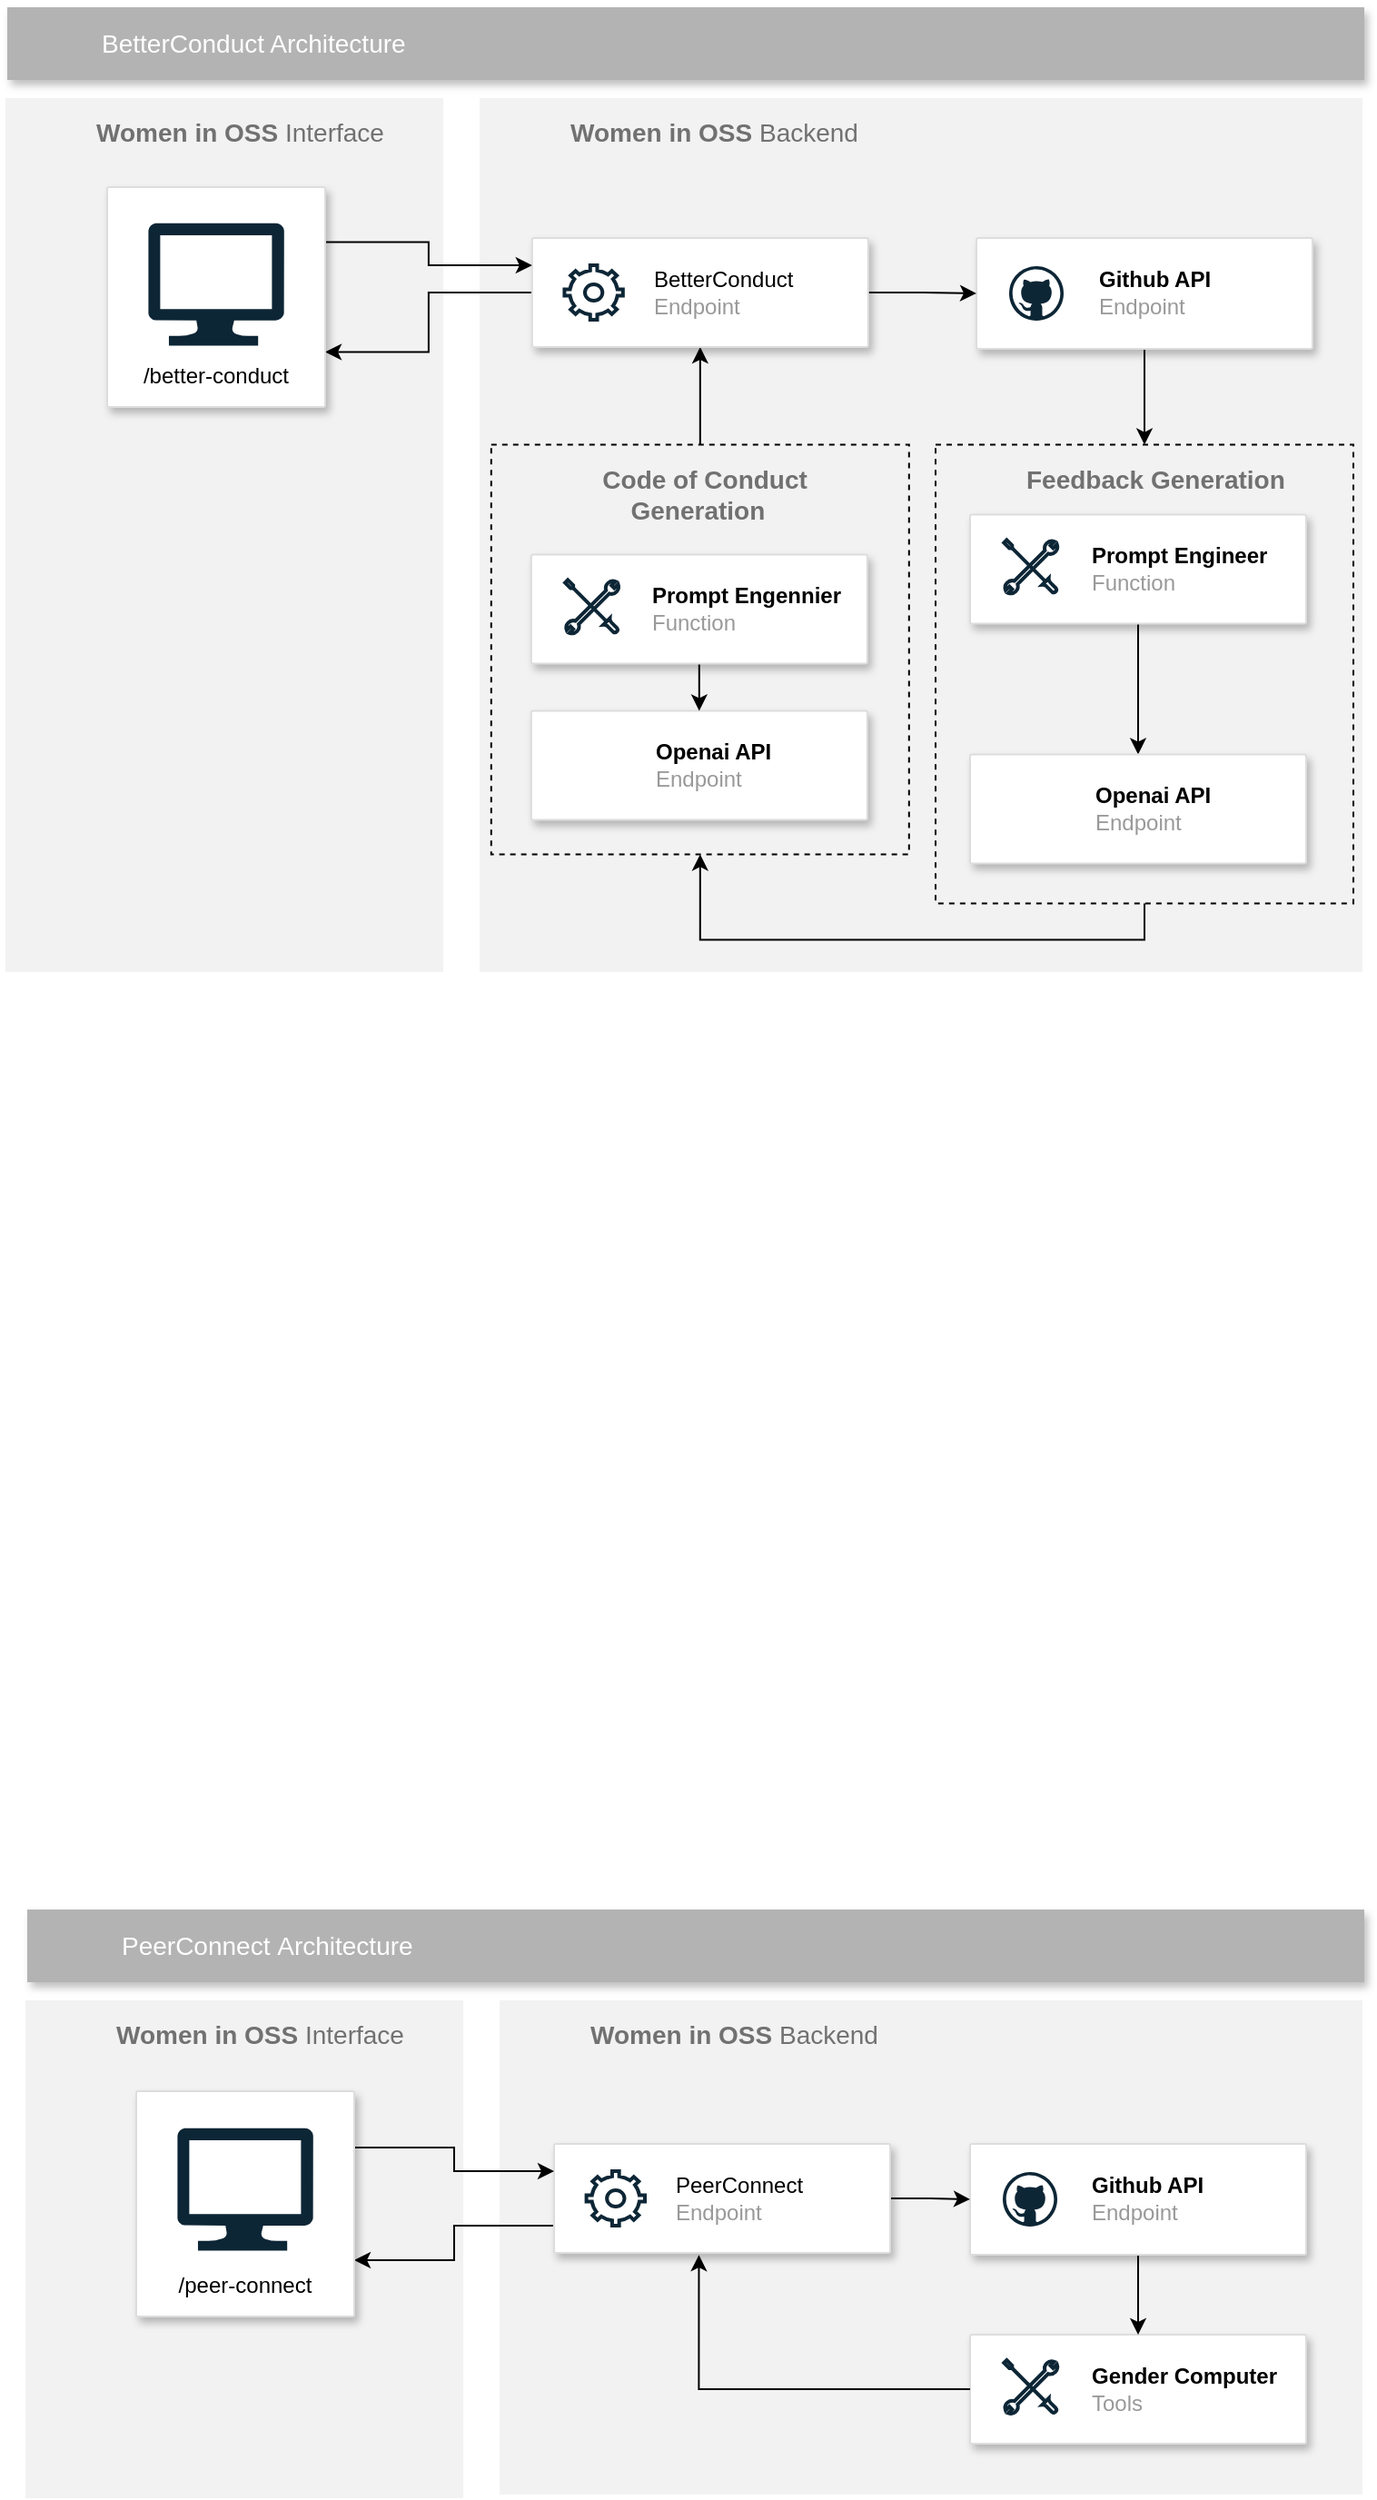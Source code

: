 <mxfile version="26.2.9">
  <diagram id="sJy7KYNNfT1A8SJYINxl" name="Página-1">
    <mxGraphModel dx="1005" dy="375" grid="0" gridSize="10" guides="0" tooltips="1" connect="1" arrows="1" fold="1" page="0" pageScale="1" pageWidth="827" pageHeight="1169" math="0" shadow="0">
      <root>
        <mxCell id="0" />
        <mxCell id="1" parent="0" />
        <mxCell id="Hcz2l3Ysa-zSbeDbo6f4-1" value="&lt;b&gt;Women in OSS &lt;/b&gt;Interface" style="fillColor=#F2F2F2;strokeColor=none;shadow=0;gradientColor=none;fontSize=14;align=left;spacing=10;fontColor=#717171;9E9E9E;verticalAlign=top;spacingTop=-4;fontStyle=0;spacingLeft=40;html=1;container=0;" parent="1" vertex="1">
          <mxGeometry x="79" y="170" width="241" height="481" as="geometry" />
        </mxCell>
        <mxCell id="Hcz2l3Ysa-zSbeDbo6f4-2" value="&lt;b&gt;Women in OSS &lt;/b&gt;Backend" style="fillColor=#F2F2F2;strokeColor=none;shadow=0;gradientColor=none;fontSize=14;align=left;spacing=10;fontColor=#717171;9E9E9E;verticalAlign=top;spacingTop=-4;fontStyle=0;spacingLeft=40;html=1;container=0;" parent="1" vertex="1">
          <mxGeometry x="340" y="170" width="486" height="481" as="geometry" />
        </mxCell>
        <mxCell id="IWcA2ipOrFD6gKCw1jwH-4" style="edgeStyle=orthogonalEdgeStyle;rounded=0;orthogonalLoop=1;jettySize=auto;html=1;entryX=0.5;entryY=1;entryDx=0;entryDy=0;exitX=0.5;exitY=1;exitDx=0;exitDy=0;" edge="1" parent="1" source="Hcz2l3Ysa-zSbeDbo6f4-3" target="Hcz2l3Ysa-zSbeDbo6f4-4">
          <mxGeometry relative="1" as="geometry" />
        </mxCell>
        <mxCell id="Hcz2l3Ysa-zSbeDbo6f4-3" value="&lt;b&gt;Feedback Generation&lt;/b&gt;" style="fillColor=none;strokeColor=#000000;shadow=0;gradientColor=none;fontSize=14;align=left;spacing=10;fontColor=#717171;9E9E9E;verticalAlign=top;spacingTop=-4;fontStyle=0;spacingLeft=40;html=1;container=0;dashed=1" parent="1" vertex="1">
          <mxGeometry x="591" y="360.79" width="230" height="252.42" as="geometry" />
        </mxCell>
        <mxCell id="IWcA2ipOrFD6gKCw1jwH-3" style="edgeStyle=orthogonalEdgeStyle;rounded=0;orthogonalLoop=1;jettySize=auto;html=1;entryX=0.5;entryY=1;entryDx=0;entryDy=0;" edge="1" parent="1" source="Hcz2l3Ysa-zSbeDbo6f4-4" target="Hcz2l3Ysa-zSbeDbo6f4-24">
          <mxGeometry relative="1" as="geometry" />
        </mxCell>
        <mxCell id="Hcz2l3Ysa-zSbeDbo6f4-4" value="&lt;b&gt;&amp;nbsp; &amp;nbsp;Code of&amp;nbsp;Conduct&amp;nbsp;&lt;/b&gt;&lt;div&gt;&lt;b&gt;&amp;nbsp; &amp;nbsp; &amp;nbsp; &amp;nbsp;Generation&lt;/b&gt;&lt;/div&gt;" style="fillColor=none;strokeColor=#000000;shadow=0;gradientColor=none;fontSize=14;align=left;spacing=10;fontColor=#717171;9E9E9E;verticalAlign=top;spacingTop=-4;fontStyle=0;spacingLeft=40;html=1;container=0;dashed=1" parent="1" vertex="1">
          <mxGeometry x="346.41" y="360.79" width="230" height="225.42" as="geometry" />
        </mxCell>
        <mxCell id="Hcz2l3Ysa-zSbeDbo6f4-5" value="BetterConduct Architecture" style="fillColor=#B3B3B3;strokeColor=none;shadow=1;gradientColor=none;fontSize=14;align=left;spacingLeft=50;fontColor=#ffffff;html=1;" parent="1" vertex="1">
          <mxGeometry x="80" y="120" width="747" height="40" as="geometry" />
        </mxCell>
        <mxCell id="Hcz2l3Ysa-zSbeDbo6f4-6" value="" style="edgeStyle=orthogonalEdgeStyle;rounded=0;orthogonalLoop=1;jettySize=auto;html=1;" parent="1" source="Hcz2l3Ysa-zSbeDbo6f4-7" target="Hcz2l3Ysa-zSbeDbo6f4-28" edge="1">
          <mxGeometry relative="1" as="geometry" />
        </mxCell>
        <mxCell id="Hcz2l3Ysa-zSbeDbo6f4-7" value="" style="strokeColor=#dddddd;shadow=1;strokeWidth=1;rounded=1;absoluteArcSize=1;arcSize=2;" parent="1" vertex="1">
          <mxGeometry x="610" y="399.21" width="185" height="60" as="geometry" />
        </mxCell>
        <mxCell id="Hcz2l3Ysa-zSbeDbo6f4-8" value="&lt;font color=&quot;#000000&quot;&gt;&lt;b&gt;Prompt&amp;nbsp;&lt;/b&gt;&lt;/font&gt;&lt;font color=&quot;#000000&quot;&gt;&lt;b&gt;Engineer&amp;nbsp;&lt;/b&gt;&lt;/font&gt;&lt;div&gt;Function&lt;/div&gt;" style="editableCssRules=.*;html=1;fontColor=#999999;verticalLabelPosition=middle;verticalAlign=middle;labelPosition=right;align=left;spacingLeft=20;part=1;points=[];imageAspect=0;strokeColor=#FFFFFF;" parent="Hcz2l3Ysa-zSbeDbo6f4-7" vertex="1">
          <mxGeometry width="30" height="30" relative="1" as="geometry">
            <mxPoint x="15" y="15" as="offset" />
          </mxGeometry>
        </mxCell>
        <mxCell id="Hcz2l3Ysa-zSbeDbo6f4-9" value="" style="html=1;verticalLabelPosition=bottom;align=center;labelBackgroundColor=#ffffff;verticalAlign=top;strokeWidth=2;strokeColor=#0d2636;shadow=0;dashed=0;shape=mxgraph.ios7.icons.tools;pointerEvents=1" parent="Hcz2l3Ysa-zSbeDbo6f4-7" vertex="1">
          <mxGeometry x="18.65" y="14" width="29.7" height="29.7" as="geometry" />
        </mxCell>
        <mxCell id="IWcA2ipOrFD6gKCw1jwH-2" style="edgeStyle=orthogonalEdgeStyle;rounded=0;orthogonalLoop=1;jettySize=auto;html=1;" edge="1" parent="1" source="Hcz2l3Ysa-zSbeDbo6f4-11" target="Hcz2l3Ysa-zSbeDbo6f4-3">
          <mxGeometry relative="1" as="geometry" />
        </mxCell>
        <mxCell id="Hcz2l3Ysa-zSbeDbo6f4-11" value="" style="strokeColor=#dddddd;shadow=1;strokeWidth=1;rounded=1;absoluteArcSize=1;arcSize=2;" parent="1" vertex="1">
          <mxGeometry x="613.5" y="247" width="185" height="61" as="geometry" />
        </mxCell>
        <mxCell id="Hcz2l3Ysa-zSbeDbo6f4-12" value="&lt;b&gt;&lt;font color=&quot;#000000&quot;&gt;Github API&lt;/font&gt;&lt;br&gt;&lt;/b&gt;Endpoint" style="editableCssRules=.*;html=1;fontColor=#999999;verticalLabelPosition=middle;verticalAlign=middle;labelPosition=right;align=left;spacingLeft=20;part=1;points=[];imageAspect=0;strokeColor=#FFFFFF;" parent="Hcz2l3Ysa-zSbeDbo6f4-11" vertex="1">
          <mxGeometry width="30" height="24" relative="1" as="geometry">
            <mxPoint x="15" y="18" as="offset" />
          </mxGeometry>
        </mxCell>
        <mxCell id="Hcz2l3Ysa-zSbeDbo6f4-13" value="" style="dashed=0;outlineConnect=0;html=1;align=center;labelPosition=center;verticalLabelPosition=bottom;verticalAlign=top;shape=mxgraph.weblogos.github" parent="Hcz2l3Ysa-zSbeDbo6f4-11" vertex="1">
          <mxGeometry x="18" y="15.5" width="30" height="30" as="geometry" />
        </mxCell>
        <mxCell id="Hcz2l3Ysa-zSbeDbo6f4-14" style="edgeStyle=orthogonalEdgeStyle;rounded=0;orthogonalLoop=1;jettySize=auto;html=1;entryX=0;entryY=0.5;entryDx=0;entryDy=0;" parent="1" source="Hcz2l3Ysa-zSbeDbo6f4-24" target="Hcz2l3Ysa-zSbeDbo6f4-11" edge="1">
          <mxGeometry relative="1" as="geometry" />
        </mxCell>
        <mxCell id="Hcz2l3Ysa-zSbeDbo6f4-16" value="" style="strokeColor=#dddddd;shadow=1;strokeWidth=1;rounded=1;absoluteArcSize=1;arcSize=2;" parent="1" vertex="1">
          <mxGeometry x="368.41" y="507.21" width="185" height="60" as="geometry" />
        </mxCell>
        <mxCell id="Hcz2l3Ysa-zSbeDbo6f4-17" value="&lt;b&gt;&lt;font color=&quot;#000000&quot;&gt;Openai API&lt;/font&gt;&lt;br&gt;&lt;/b&gt;Endpoint" style="editableCssRules=.*;html=1;fontColor=#999999;shape=image;verticalLabelPosition=middle;verticalAlign=middle;labelPosition=right;align=left;spacingLeft=20;part=1;points=[];imageAspect=0;image=https://static-00.iconduck.com/assets.00/openai-icon-2021x2048-4rpe5x7n.png;" parent="Hcz2l3Ysa-zSbeDbo6f4-16" vertex="1">
          <mxGeometry width="30" height="30" relative="1" as="geometry">
            <mxPoint x="17" y="15" as="offset" />
          </mxGeometry>
        </mxCell>
        <mxCell id="Hcz2l3Ysa-zSbeDbo6f4-18" style="edgeStyle=orthogonalEdgeStyle;rounded=0;orthogonalLoop=1;jettySize=auto;html=1;" parent="1" source="Hcz2l3Ysa-zSbeDbo6f4-19" target="Hcz2l3Ysa-zSbeDbo6f4-16" edge="1">
          <mxGeometry relative="1" as="geometry" />
        </mxCell>
        <mxCell id="Hcz2l3Ysa-zSbeDbo6f4-19" value="" style="strokeColor=#dddddd;shadow=1;strokeWidth=1;rounded=1;absoluteArcSize=1;arcSize=2;" parent="1" vertex="1">
          <mxGeometry x="368.41" y="421.21" width="185" height="60" as="geometry" />
        </mxCell>
        <mxCell id="Hcz2l3Ysa-zSbeDbo6f4-20" value="&lt;font color=&quot;#000000&quot;&gt;&lt;b&gt;Prompt Engennier&lt;/b&gt;&lt;/font&gt;&lt;div&gt;Function&lt;/div&gt;" style="editableCssRules=.*;html=1;fontColor=#999999;verticalLabelPosition=middle;verticalAlign=middle;labelPosition=right;align=left;spacingLeft=20;part=1;points=[];imageAspect=0;strokeColor=#FFFFFF;" parent="Hcz2l3Ysa-zSbeDbo6f4-19" vertex="1">
          <mxGeometry width="30" height="30" relative="1" as="geometry">
            <mxPoint x="15" y="15" as="offset" />
          </mxGeometry>
        </mxCell>
        <mxCell id="Hcz2l3Ysa-zSbeDbo6f4-21" value="" style="html=1;verticalLabelPosition=bottom;align=center;labelBackgroundColor=#ffffff;verticalAlign=top;strokeWidth=2;strokeColor=#0d2636;shadow=0;dashed=0;shape=mxgraph.ios7.icons.tools;pointerEvents=1" parent="Hcz2l3Ysa-zSbeDbo6f4-19" vertex="1">
          <mxGeometry x="18.65" y="14" width="29.7" height="29.7" as="geometry" />
        </mxCell>
        <mxCell id="Hcz2l3Ysa-zSbeDbo6f4-22" value="" style="shape=image;verticalLabelPosition=bottom;labelBackgroundColor=default;verticalAlign=top;aspect=fixed;imageAspect=0;image=https://teste-womeninoss.vercel.app/logos/lp_w_dp_asterisk_logo_png.png;" parent="1" vertex="1">
          <mxGeometry x="346.41" y="174.58" width="31.4" height="24.42" as="geometry" />
        </mxCell>
        <mxCell id="Hcz2l3Ysa-zSbeDbo6f4-23" style="edgeStyle=orthogonalEdgeStyle;rounded=0;orthogonalLoop=1;jettySize=auto;html=1;entryX=1;entryY=0.75;entryDx=0;entryDy=0;" parent="1" source="Hcz2l3Ysa-zSbeDbo6f4-24" target="Hcz2l3Ysa-zSbeDbo6f4-45" edge="1">
          <mxGeometry relative="1" as="geometry" />
        </mxCell>
        <mxCell id="Hcz2l3Ysa-zSbeDbo6f4-24" value="" style="strokeColor=#dddddd;shadow=1;strokeWidth=1;rounded=1;absoluteArcSize=1;arcSize=2;" parent="1" vertex="1">
          <mxGeometry x="368.91" y="247" width="185" height="60" as="geometry" />
        </mxCell>
        <mxCell id="Hcz2l3Ysa-zSbeDbo6f4-25" value="&lt;font color=&quot;#000000&quot;&gt;BetterConduct&amp;nbsp;&lt;/font&gt;&lt;br&gt;Endpoint" style="editableCssRules=.*;html=1;fontColor=#999999;verticalLabelPosition=middle;verticalAlign=middle;labelPosition=right;align=left;spacingLeft=20;part=1;points=[];imageAspect=0;strokeColor=#FFFFFF;" parent="Hcz2l3Ysa-zSbeDbo6f4-24" vertex="1">
          <mxGeometry width="30" height="24" relative="1" as="geometry">
            <mxPoint x="15" y="18" as="offset" />
          </mxGeometry>
        </mxCell>
        <mxCell id="Hcz2l3Ysa-zSbeDbo6f4-26" value="" style="html=1;verticalLabelPosition=bottom;align=center;labelBackgroundColor=#ffffff;verticalAlign=top;strokeWidth=2;strokeColor=#0d2636;shadow=0;dashed=0;shape=mxgraph.ios7.icons.settings;" parent="Hcz2l3Ysa-zSbeDbo6f4-24" vertex="1">
          <mxGeometry x="17.81" y="15" width="32.19" height="30" as="geometry" />
        </mxCell>
        <mxCell id="Hcz2l3Ysa-zSbeDbo6f4-28" value="" style="strokeColor=#dddddd;shadow=1;strokeWidth=1;rounded=1;absoluteArcSize=1;arcSize=2;" parent="1" vertex="1">
          <mxGeometry x="610" y="531.21" width="185" height="60" as="geometry" />
        </mxCell>
        <mxCell id="Hcz2l3Ysa-zSbeDbo6f4-29" value="&lt;b&gt;&lt;font color=&quot;#000000&quot;&gt;Openai API&lt;/font&gt;&lt;br&gt;&lt;/b&gt;Endpoint" style="editableCssRules=.*;html=1;fontColor=#999999;shape=image;verticalLabelPosition=middle;verticalAlign=middle;labelPosition=right;align=left;spacingLeft=20;part=1;points=[];imageAspect=0;image=https://static-00.iconduck.com/assets.00/openai-icon-2021x2048-4rpe5x7n.png;" parent="Hcz2l3Ysa-zSbeDbo6f4-28" vertex="1">
          <mxGeometry width="30" height="30" relative="1" as="geometry">
            <mxPoint x="17" y="15" as="offset" />
          </mxGeometry>
        </mxCell>
        <mxCell id="Hcz2l3Ysa-zSbeDbo6f4-43" value="" style="shape=image;verticalLabelPosition=bottom;labelBackgroundColor=default;verticalAlign=top;aspect=fixed;imageAspect=0;image=https://teste-womeninoss.vercel.app/logos/lp_w_dp_asterisk_logo_png.png;" parent="1" vertex="1">
          <mxGeometry x="85.41" y="176.58" width="31.4" height="24.42" as="geometry" />
        </mxCell>
        <mxCell id="Hcz2l3Ysa-zSbeDbo6f4-44" style="edgeStyle=orthogonalEdgeStyle;rounded=0;orthogonalLoop=1;jettySize=auto;html=1;entryX=0;entryY=0.25;entryDx=0;entryDy=0;exitX=1;exitY=0.25;exitDx=0;exitDy=0;" parent="1" source="Hcz2l3Ysa-zSbeDbo6f4-45" target="Hcz2l3Ysa-zSbeDbo6f4-24" edge="1">
          <mxGeometry relative="1" as="geometry" />
        </mxCell>
        <mxCell id="Hcz2l3Ysa-zSbeDbo6f4-45" value="" style="strokeColor=#dddddd;shadow=1;strokeWidth=1;rounded=1;absoluteArcSize=1;arcSize=2;" parent="1" vertex="1">
          <mxGeometry x="135" y="219" width="120" height="121" as="geometry" />
        </mxCell>
        <mxCell id="Hcz2l3Ysa-zSbeDbo6f4-46" value="" style="editableCssRules=.*;html=1;fontColor=#999999;verticalLabelPosition=middle;verticalAlign=middle;labelPosition=right;align=left;spacingLeft=20;part=1;points=[];imageAspect=0;strokeColor=#FFFFFF;" parent="Hcz2l3Ysa-zSbeDbo6f4-45" vertex="1">
          <mxGeometry width="30" height="24" relative="1" as="geometry">
            <mxPoint x="15" y="18" as="offset" />
          </mxGeometry>
        </mxCell>
        <mxCell id="Hcz2l3Ysa-zSbeDbo6f4-47" value="" style="sketch=0;aspect=fixed;pointerEvents=1;shadow=0;dashed=0;html=1;strokeColor=#0d2636;labelPosition=center;verticalLabelPosition=bottom;verticalAlign=top;align=center;fillColor=#0d2636;shape=mxgraph.azure.computer" parent="Hcz2l3Ysa-zSbeDbo6f4-45" vertex="1">
          <mxGeometry x="23.1" y="20.316" width="73.8" height="66.42" as="geometry" />
        </mxCell>
        <mxCell id="Hcz2l3Ysa-zSbeDbo6f4-53" value="/better-conduct" style="text;html=1;align=center;verticalAlign=middle;whiteSpace=wrap;rounded=0;color=#B3B3B3" parent="1" vertex="1">
          <mxGeometry x="150" y="308" width="90" height="30" as="geometry" />
        </mxCell>
        <mxCell id="Hcz2l3Ysa-zSbeDbo6f4-54" value="&lt;b&gt;Women in OSS &lt;/b&gt;Interface" style="fillColor=#F2F2F2;strokeColor=none;shadow=0;gradientColor=none;fontSize=14;align=left;spacing=10;fontColor=#717171;9E9E9E;verticalAlign=top;spacingTop=-4;fontStyle=0;spacingLeft=40;html=1;container=0;" parent="1" vertex="1">
          <mxGeometry x="90" y="1217" width="241" height="274" as="geometry" />
        </mxCell>
        <mxCell id="Hcz2l3Ysa-zSbeDbo6f4-55" value="&lt;b&gt;Women in OSS &lt;/b&gt;Backend" style="fillColor=#F2F2F2;strokeColor=none;shadow=0;gradientColor=none;fontSize=14;align=left;spacing=10;fontColor=#717171;9E9E9E;verticalAlign=top;spacingTop=-4;fontStyle=0;spacingLeft=40;html=1;container=0;" parent="1" vertex="1">
          <mxGeometry x="351" y="1217" width="475" height="272" as="geometry" />
        </mxCell>
        <mxCell id="Hcz2l3Ysa-zSbeDbo6f4-58" value="&lt;div&gt;PeerConnect&lt;span style=&quot;background-color: transparent; color: light-dark(rgb(255, 255, 255), rgb(18, 18, 18));&quot;&gt;&amp;nbsp;Architecture&lt;/span&gt;&lt;/div&gt;" style="fillColor=#B3B3B3;strokeColor=none;shadow=1;gradientColor=none;fontSize=14;align=left;spacingLeft=50;fontColor=#ffffff;html=1;" parent="1" vertex="1">
          <mxGeometry x="91" y="1167" width="736" height="40" as="geometry" />
        </mxCell>
        <mxCell id="Hcz2l3Ysa-zSbeDbo6f4-75" value="" style="shape=image;verticalLabelPosition=bottom;labelBackgroundColor=default;verticalAlign=top;aspect=fixed;imageAspect=0;image=https://teste-womeninoss.vercel.app/logos/lp_w_dp_asterisk_logo_png.png;" parent="1" vertex="1">
          <mxGeometry x="357.41" y="1221.58" width="31.4" height="24.42" as="geometry" />
        </mxCell>
        <mxCell id="Hcz2l3Ysa-zSbeDbo6f4-96" value="" style="shape=image;verticalLabelPosition=bottom;labelBackgroundColor=default;verticalAlign=top;aspect=fixed;imageAspect=0;image=https://teste-womeninoss.vercel.app/logos/lp_w_dp_asterisk_logo_png.png;" parent="1" vertex="1">
          <mxGeometry x="96.41" y="1223.58" width="31.4" height="24.42" as="geometry" />
        </mxCell>
        <mxCell id="Hcz2l3Ysa-zSbeDbo6f4-84" value="" style="strokeColor=#dddddd;shadow=1;strokeWidth=1;rounded=1;absoluteArcSize=1;arcSize=2;" parent="1" vertex="1">
          <mxGeometry x="610" y="1401" width="185" height="60" as="geometry" />
        </mxCell>
        <mxCell id="Hcz2l3Ysa-zSbeDbo6f4-85" value="&lt;div&gt;&lt;font color=&quot;#000000&quot;&gt;&lt;b&gt;Gender Computer&lt;/b&gt;&lt;/font&gt;&lt;/div&gt;&lt;div&gt;Tools&lt;/div&gt;" style="editableCssRules=.*;html=1;fontColor=#999999;verticalLabelPosition=middle;verticalAlign=middle;labelPosition=right;align=left;spacingLeft=20;part=1;points=[];imageAspect=0;strokeColor=#FFFFFF;" parent="Hcz2l3Ysa-zSbeDbo6f4-84" vertex="1">
          <mxGeometry width="30" height="30" relative="1" as="geometry">
            <mxPoint x="15" y="15" as="offset" />
          </mxGeometry>
        </mxCell>
        <mxCell id="Hcz2l3Ysa-zSbeDbo6f4-86" value="" style="html=1;verticalLabelPosition=bottom;align=center;labelBackgroundColor=#ffffff;verticalAlign=top;strokeWidth=2;strokeColor=#0d2636;shadow=0;dashed=0;shape=mxgraph.ios7.icons.tools;pointerEvents=1" parent="Hcz2l3Ysa-zSbeDbo6f4-84" vertex="1">
          <mxGeometry x="18.65" y="14" width="29.7" height="29.7" as="geometry" />
        </mxCell>
        <mxCell id="IWcA2ipOrFD6gKCw1jwH-7" style="edgeStyle=orthogonalEdgeStyle;rounded=0;orthogonalLoop=1;jettySize=auto;html=1;entryX=0.5;entryY=0;entryDx=0;entryDy=0;" edge="1" parent="1" source="Hcz2l3Ysa-zSbeDbo6f4-88" target="Hcz2l3Ysa-zSbeDbo6f4-84">
          <mxGeometry relative="1" as="geometry" />
        </mxCell>
        <mxCell id="Hcz2l3Ysa-zSbeDbo6f4-88" value="" style="strokeColor=#dddddd;shadow=1;strokeWidth=1;rounded=1;absoluteArcSize=1;arcSize=2;" parent="1" vertex="1">
          <mxGeometry x="610" y="1296" width="185" height="61" as="geometry" />
        </mxCell>
        <mxCell id="Hcz2l3Ysa-zSbeDbo6f4-89" value="&lt;b&gt;&lt;font color=&quot;#000000&quot;&gt;Github API&lt;/font&gt;&lt;br&gt;&lt;/b&gt;Endpoint" style="editableCssRules=.*;html=1;fontColor=#999999;verticalLabelPosition=middle;verticalAlign=middle;labelPosition=right;align=left;spacingLeft=20;part=1;points=[];imageAspect=0;strokeColor=#FFFFFF;" parent="Hcz2l3Ysa-zSbeDbo6f4-88" vertex="1">
          <mxGeometry width="30" height="24" relative="1" as="geometry">
            <mxPoint x="15" y="18" as="offset" />
          </mxGeometry>
        </mxCell>
        <mxCell id="Hcz2l3Ysa-zSbeDbo6f4-90" value="" style="dashed=0;outlineConnect=0;html=1;align=center;labelPosition=center;verticalLabelPosition=bottom;verticalAlign=top;shape=mxgraph.weblogos.github" parent="Hcz2l3Ysa-zSbeDbo6f4-88" vertex="1">
          <mxGeometry x="18" y="15.5" width="30" height="30" as="geometry" />
        </mxCell>
        <mxCell id="Hcz2l3Ysa-zSbeDbo6f4-92" style="edgeStyle=orthogonalEdgeStyle;rounded=0;orthogonalLoop=1;jettySize=auto;html=1;exitX=0;exitY=0.75;exitDx=0;exitDy=0;entryX=1;entryY=0.75;entryDx=0;entryDy=0;" parent="1" source="Hcz2l3Ysa-zSbeDbo6f4-93" target="Hcz2l3Ysa-zSbeDbo6f4-102" edge="1">
          <mxGeometry relative="1" as="geometry" />
        </mxCell>
        <mxCell id="IWcA2ipOrFD6gKCw1jwH-6" style="edgeStyle=orthogonalEdgeStyle;rounded=0;orthogonalLoop=1;jettySize=auto;html=1;" edge="1" parent="1" source="Hcz2l3Ysa-zSbeDbo6f4-93" target="Hcz2l3Ysa-zSbeDbo6f4-88">
          <mxGeometry relative="1" as="geometry" />
        </mxCell>
        <mxCell id="Hcz2l3Ysa-zSbeDbo6f4-93" value="" style="strokeColor=#dddddd;shadow=1;strokeWidth=1;rounded=1;absoluteArcSize=1;arcSize=2;" parent="1" vertex="1">
          <mxGeometry x="381" y="1296" width="185" height="60" as="geometry" />
        </mxCell>
        <mxCell id="Hcz2l3Ysa-zSbeDbo6f4-94" value="&lt;div&gt;&lt;font color=&quot;#000000&quot;&gt;PeerConnect&lt;/font&gt;&lt;/div&gt;Endpoint" style="editableCssRules=.*;html=1;fontColor=#999999;verticalLabelPosition=middle;verticalAlign=middle;labelPosition=right;align=left;spacingLeft=20;part=1;points=[];imageAspect=0;strokeColor=#FFFFFF;" parent="Hcz2l3Ysa-zSbeDbo6f4-93" vertex="1">
          <mxGeometry width="30" height="24" relative="1" as="geometry">
            <mxPoint x="15" y="18" as="offset" />
          </mxGeometry>
        </mxCell>
        <mxCell id="Hcz2l3Ysa-zSbeDbo6f4-95" value="" style="html=1;verticalLabelPosition=bottom;align=center;labelBackgroundColor=#ffffff;verticalAlign=top;strokeWidth=2;strokeColor=#0d2636;shadow=0;dashed=0;shape=mxgraph.ios7.icons.settings;" parent="Hcz2l3Ysa-zSbeDbo6f4-93" vertex="1">
          <mxGeometry x="17.81" y="15" width="32.19" height="30" as="geometry" />
        </mxCell>
        <mxCell id="Hcz2l3Ysa-zSbeDbo6f4-101" style="edgeStyle=orthogonalEdgeStyle;rounded=0;orthogonalLoop=1;jettySize=auto;html=1;entryX=0;entryY=0.25;entryDx=0;entryDy=0;exitX=1;exitY=0.25;exitDx=0;exitDy=0;" parent="1" source="Hcz2l3Ysa-zSbeDbo6f4-102" target="Hcz2l3Ysa-zSbeDbo6f4-93" edge="1">
          <mxGeometry relative="1" as="geometry" />
        </mxCell>
        <mxCell id="Hcz2l3Ysa-zSbeDbo6f4-102" value="" style="strokeColor=#dddddd;shadow=1;strokeWidth=1;rounded=1;absoluteArcSize=1;arcSize=2;" parent="1" vertex="1">
          <mxGeometry x="151" y="1267" width="120" height="124" as="geometry" />
        </mxCell>
        <mxCell id="Hcz2l3Ysa-zSbeDbo6f4-103" value="" style="editableCssRules=.*;html=1;fontColor=#999999;verticalLabelPosition=middle;verticalAlign=middle;labelPosition=right;align=left;spacingLeft=20;part=1;points=[];imageAspect=0;strokeColor=#FFFFFF;" parent="Hcz2l3Ysa-zSbeDbo6f4-102" vertex="1">
          <mxGeometry width="30" height="24" relative="1" as="geometry">
            <mxPoint x="15" y="18" as="offset" />
          </mxGeometry>
        </mxCell>
        <mxCell id="Hcz2l3Ysa-zSbeDbo6f4-104" value="" style="sketch=0;aspect=fixed;pointerEvents=1;shadow=0;dashed=0;html=1;strokeColor=#0d2636;labelPosition=center;verticalLabelPosition=bottom;verticalAlign=top;align=center;fillColor=#0d2636;shape=mxgraph.azure.computer" parent="Hcz2l3Ysa-zSbeDbo6f4-102" vertex="1">
          <mxGeometry x="23.1" y="20.82" width="73.8" height="66.42" as="geometry" />
        </mxCell>
        <mxCell id="Hcz2l3Ysa-zSbeDbo6f4-105" value="/peer-connect" style="text;html=1;align=center;verticalAlign=middle;whiteSpace=wrap;rounded=0;color=#B3B3B3" parent="Hcz2l3Ysa-zSbeDbo6f4-102" vertex="1">
          <mxGeometry x="15" y="88.18" width="90" height="37.2" as="geometry" />
        </mxCell>
        <mxCell id="IWcA2ipOrFD6gKCw1jwH-9" style="edgeStyle=orthogonalEdgeStyle;rounded=0;orthogonalLoop=1;jettySize=auto;html=1;entryX=0.431;entryY=1.018;entryDx=0;entryDy=0;entryPerimeter=0;" edge="1" parent="1" source="Hcz2l3Ysa-zSbeDbo6f4-84" target="Hcz2l3Ysa-zSbeDbo6f4-93">
          <mxGeometry relative="1" as="geometry" />
        </mxCell>
      </root>
    </mxGraphModel>
  </diagram>
</mxfile>
